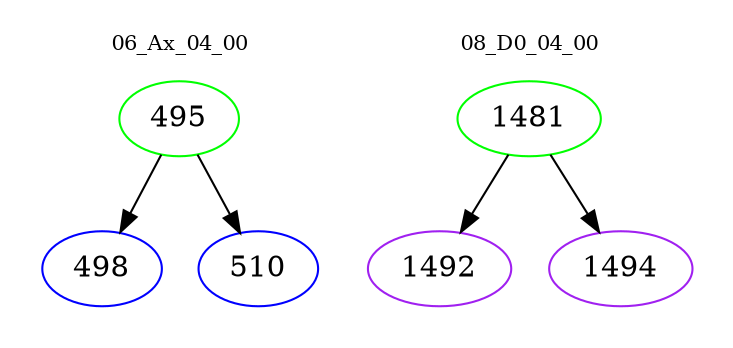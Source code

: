 digraph{
subgraph cluster_0 {
color = white
label = "06_Ax_04_00";
fontsize=10;
T0_495 [label="495", color="green"]
T0_495 -> T0_498 [color="black"]
T0_498 [label="498", color="blue"]
T0_495 -> T0_510 [color="black"]
T0_510 [label="510", color="blue"]
}
subgraph cluster_1 {
color = white
label = "08_D0_04_00";
fontsize=10;
T1_1481 [label="1481", color="green"]
T1_1481 -> T1_1492 [color="black"]
T1_1492 [label="1492", color="purple"]
T1_1481 -> T1_1494 [color="black"]
T1_1494 [label="1494", color="purple"]
}
}

